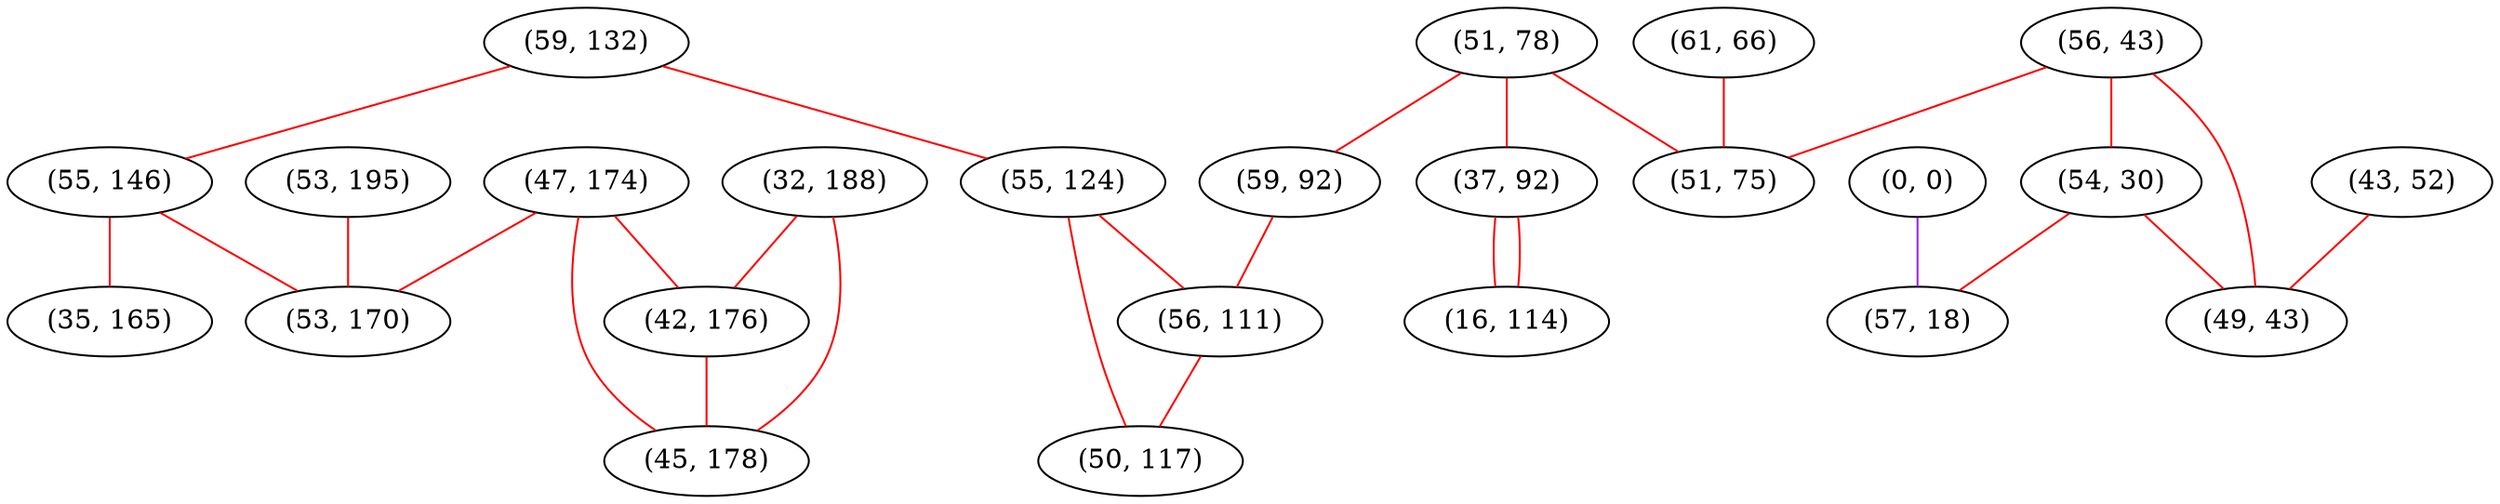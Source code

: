 graph "" {
"(59, 132)";
"(51, 78)";
"(56, 43)";
"(59, 92)";
"(47, 174)";
"(55, 146)";
"(54, 30)";
"(55, 124)";
"(61, 66)";
"(43, 52)";
"(37, 92)";
"(35, 165)";
"(0, 0)";
"(56, 111)";
"(53, 195)";
"(53, 170)";
"(50, 117)";
"(16, 114)";
"(32, 188)";
"(57, 18)";
"(42, 176)";
"(49, 43)";
"(45, 178)";
"(51, 75)";
"(59, 132)" -- "(55, 124)"  [color=red, key=0, weight=1];
"(59, 132)" -- "(55, 146)"  [color=red, key=0, weight=1];
"(51, 78)" -- "(37, 92)"  [color=red, key=0, weight=1];
"(51, 78)" -- "(59, 92)"  [color=red, key=0, weight=1];
"(51, 78)" -- "(51, 75)"  [color=red, key=0, weight=1];
"(56, 43)" -- "(49, 43)"  [color=red, key=0, weight=1];
"(56, 43)" -- "(51, 75)"  [color=red, key=0, weight=1];
"(56, 43)" -- "(54, 30)"  [color=red, key=0, weight=1];
"(59, 92)" -- "(56, 111)"  [color=red, key=0, weight=1];
"(47, 174)" -- "(42, 176)"  [color=red, key=0, weight=1];
"(47, 174)" -- "(53, 170)"  [color=red, key=0, weight=1];
"(47, 174)" -- "(45, 178)"  [color=red, key=0, weight=1];
"(55, 146)" -- "(53, 170)"  [color=red, key=0, weight=1];
"(55, 146)" -- "(35, 165)"  [color=red, key=0, weight=1];
"(54, 30)" -- "(57, 18)"  [color=red, key=0, weight=1];
"(54, 30)" -- "(49, 43)"  [color=red, key=0, weight=1];
"(55, 124)" -- "(50, 117)"  [color=red, key=0, weight=1];
"(55, 124)" -- "(56, 111)"  [color=red, key=0, weight=1];
"(61, 66)" -- "(51, 75)"  [color=red, key=0, weight=1];
"(43, 52)" -- "(49, 43)"  [color=red, key=0, weight=1];
"(37, 92)" -- "(16, 114)"  [color=red, key=0, weight=1];
"(37, 92)" -- "(16, 114)"  [color=red, key=1, weight=1];
"(0, 0)" -- "(57, 18)"  [color=purple, key=0, weight=4];
"(56, 111)" -- "(50, 117)"  [color=red, key=0, weight=1];
"(53, 195)" -- "(53, 170)"  [color=red, key=0, weight=1];
"(32, 188)" -- "(42, 176)"  [color=red, key=0, weight=1];
"(32, 188)" -- "(45, 178)"  [color=red, key=0, weight=1];
"(42, 176)" -- "(45, 178)"  [color=red, key=0, weight=1];
}
